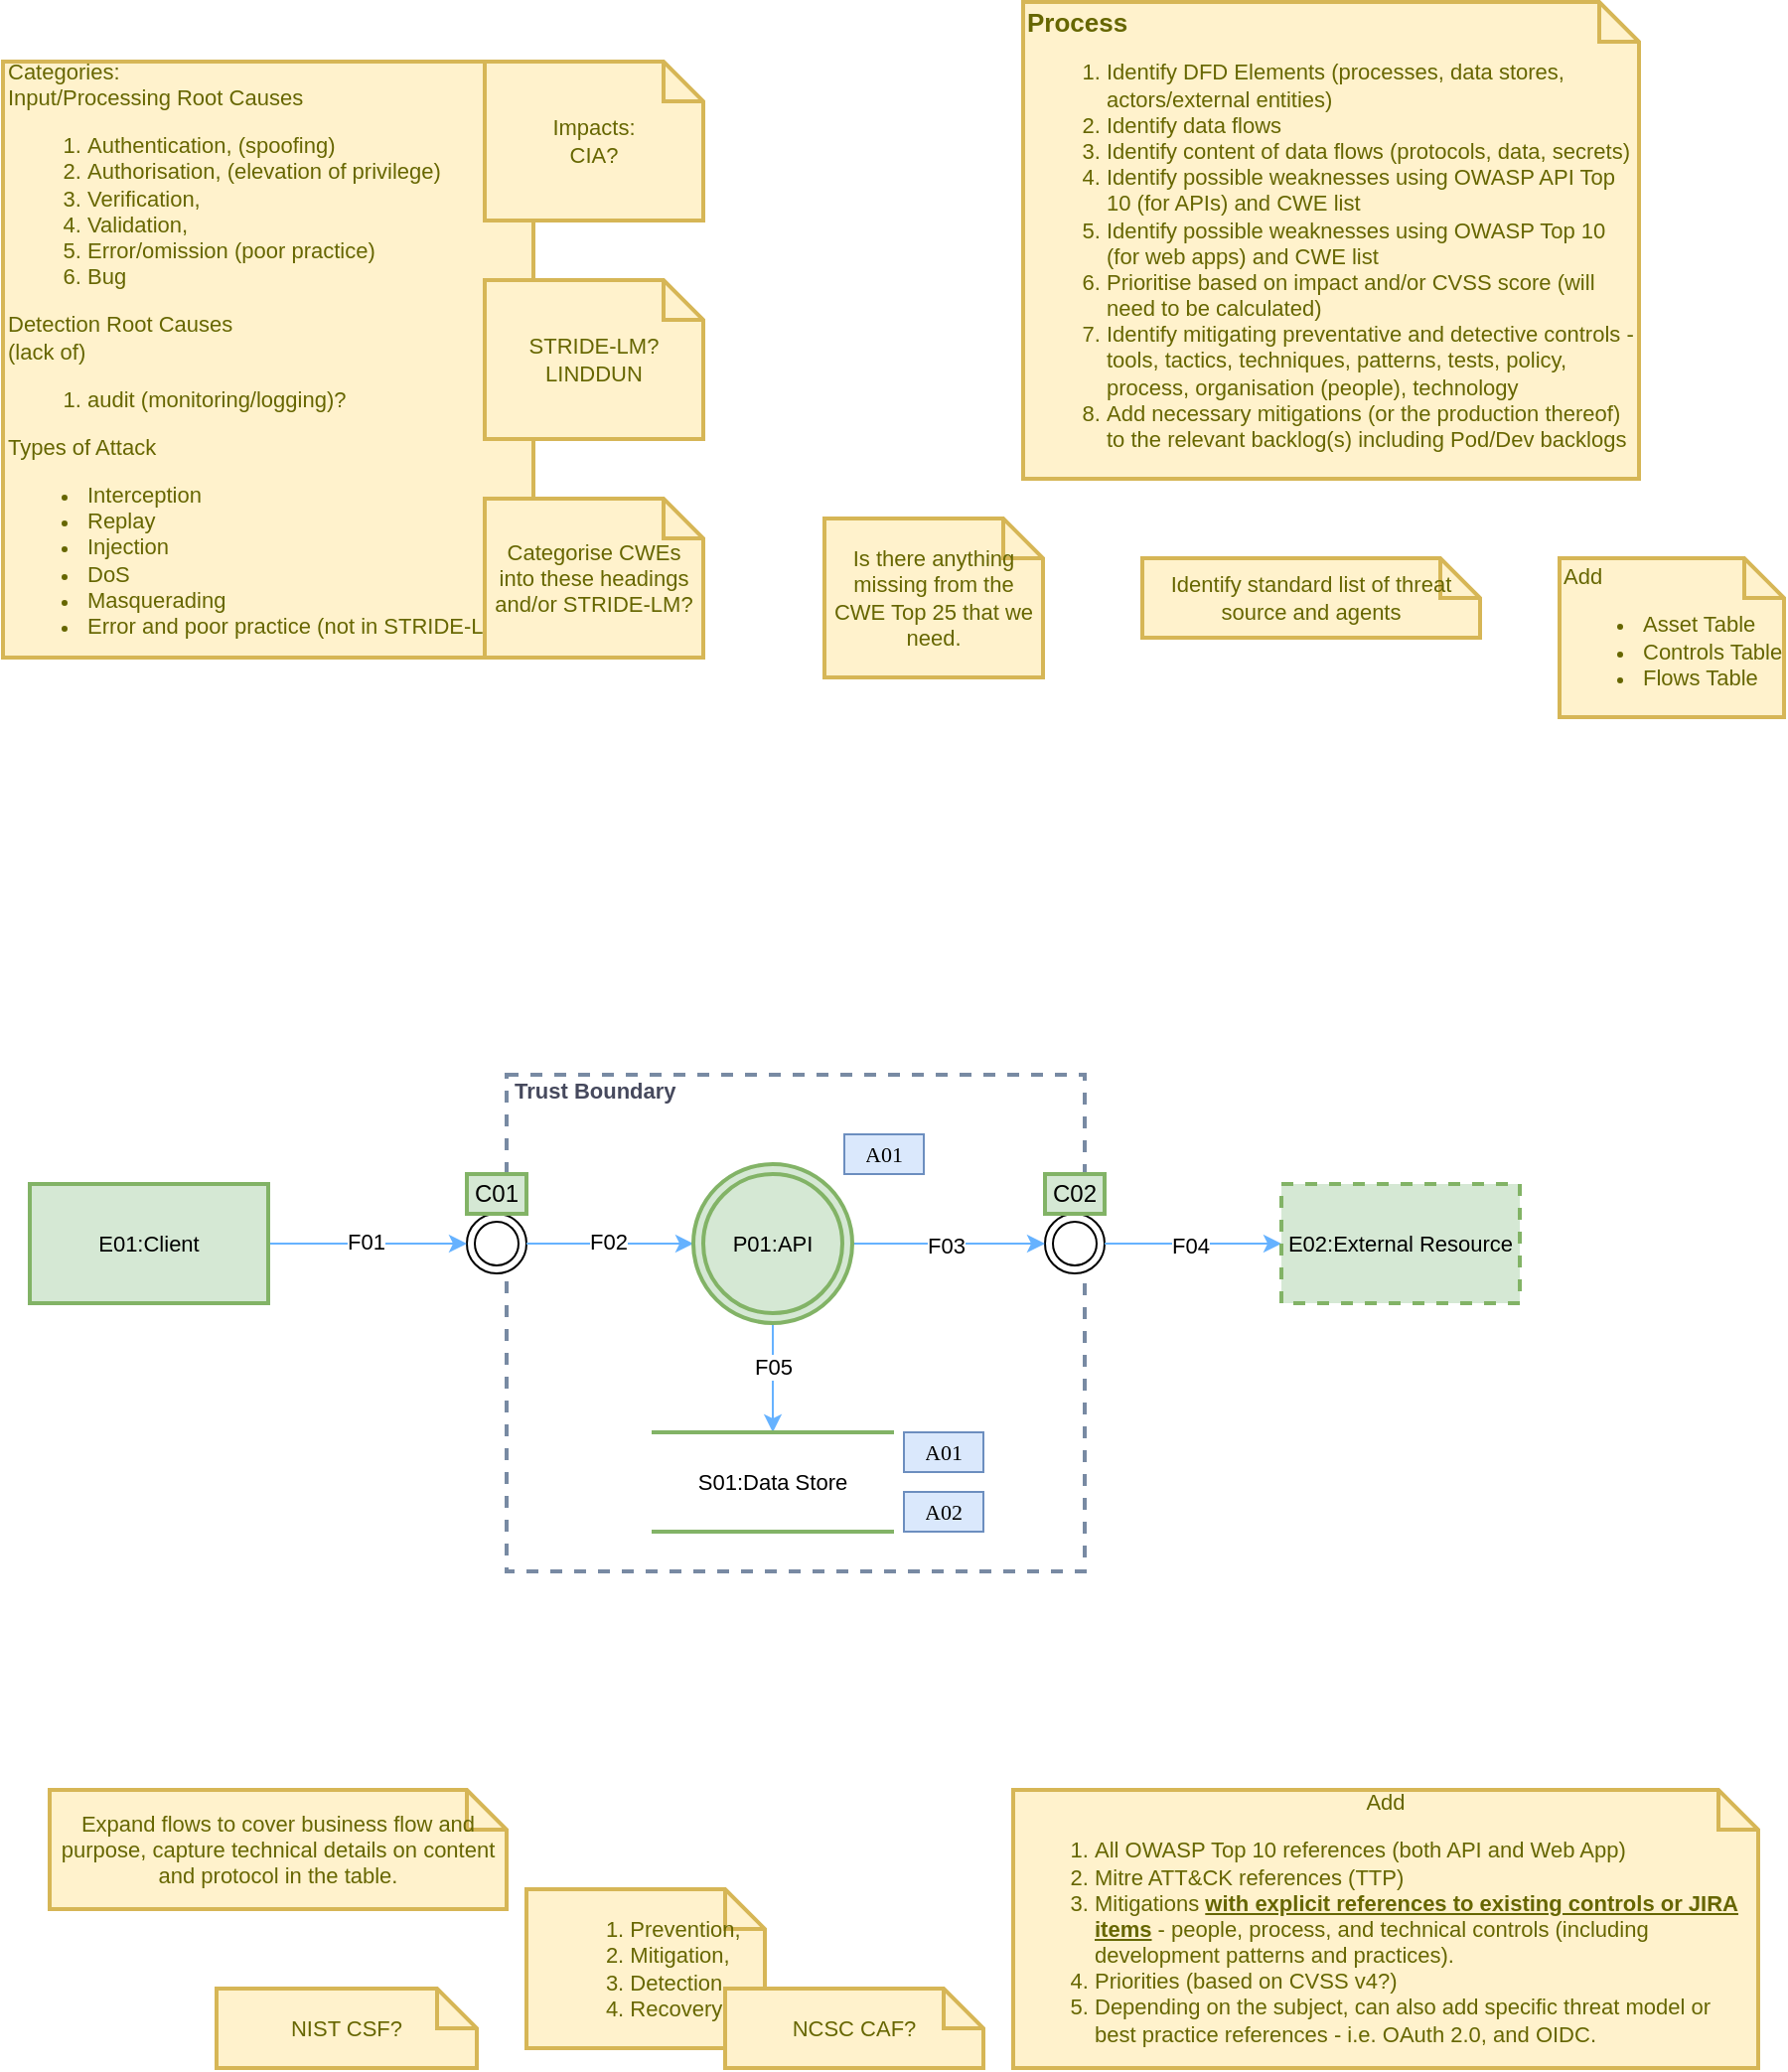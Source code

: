 <mxfile version="22.1.2" type="device">
  <diagram name="Page-1" id="dkiBNy_VU2p00hY21MyY">
    <mxGraphModel dx="984" dy="1916" grid="1" gridSize="10" guides="1" tooltips="1" connect="1" arrows="1" fold="1" page="1" pageScale="1" pageWidth="827" pageHeight="1169" math="0" shadow="0">
      <root>
        <mxCell id="0" />
        <mxCell id="1" style="" parent="0" />
        <mxCell id="ET-E_L0radJHumGL9apl-12" style="edgeStyle=orthogonalEdgeStyle;rounded=0;orthogonalLoop=1;jettySize=auto;html=1;exitX=0.5;exitY=1;exitDx=0;exitDy=0;labelBackgroundColor=none;strokeColor=#788AA3;fontColor=default;fontSize=11;" parent="1" source="ET-E_L0radJHumGL9apl-10" target="ET-E_L0radJHumGL9apl-10" edge="1">
          <mxGeometry relative="1" as="geometry" />
        </mxCell>
        <mxCell id="yTmzzn22rcDXvcjyOprt-44" value="Categories:&lt;br style=&quot;font-size: 11px;&quot;&gt;&lt;span style=&quot;background-color: initial; font-size: 11px;&quot;&gt;Input/Processing Root Causes&lt;/span&gt;&lt;br style=&quot;font-size: 11px;&quot;&gt;&lt;ol style=&quot;font-size: 11px;&quot;&gt;&lt;li style=&quot;font-size: 11px;&quot;&gt;Authentication, (spoofing)&lt;/li&gt;&lt;li style=&quot;font-size: 11px;&quot;&gt;Authorisation, (elevation of privilege)&lt;/li&gt;&lt;li style=&quot;font-size: 11px;&quot;&gt;Verification,&amp;nbsp;&lt;/li&gt;&lt;li style=&quot;font-size: 11px;&quot;&gt;Validation,&lt;/li&gt;&lt;li style=&quot;font-size: 11px;&quot;&gt;Error/omission (poor practice)&lt;/li&gt;&lt;li style=&quot;font-size: 11px;&quot;&gt;Bug&lt;/li&gt;&lt;/ol&gt;&lt;div style=&quot;font-size: 11px;&quot;&gt;Detection Root Causes&amp;nbsp;&lt;/div&gt;(lack of)&lt;ol style=&quot;font-size: 11px;&quot;&gt;&lt;li style=&quot;font-size: 11px;&quot;&gt;audit (monitoring/logging)?&lt;/li&gt;&lt;/ol&gt;&lt;div&gt;Types of Attack&lt;/div&gt;&lt;div style=&quot;font-size: 11px;&quot;&gt;&lt;ul style=&quot;font-size: 11px;&quot;&gt;&lt;li style=&quot;font-size: 11px;&quot;&gt;Interception&lt;/li&gt;&lt;li style=&quot;font-size: 11px;&quot;&gt;Replay&lt;/li&gt;&lt;li style=&quot;font-size: 11px;&quot;&gt;Injection&lt;/li&gt;&lt;li style=&quot;font-size: 11px;&quot;&gt;DoS&lt;/li&gt;&lt;li style=&quot;font-size: 11px;&quot;&gt;Masquerading&lt;/li&gt;&lt;li style=&quot;font-size: 11px;&quot;&gt;Error and poor practice (not in STRIDE-LM)&lt;/li&gt;&lt;/ul&gt;&lt;/div&gt;" style="shape=note;strokeWidth=2;fontSize=11;size=20;whiteSpace=wrap;html=1;fillColor=#fff2cc;strokeColor=#d6b656;fontColor=#666600;align=left;rounded=0;" parent="1" vertex="1">
          <mxGeometry x="26.5" y="-260" width="267" height="300" as="geometry" />
        </mxCell>
        <mxCell id="yTmzzn22rcDXvcjyOprt-45" value="STRIDE-LM?&lt;br style=&quot;font-size: 11px;&quot;&gt;LINDDUN" style="shape=note;strokeWidth=2;fontSize=11;size=20;whiteSpace=wrap;html=1;fillColor=#fff2cc;strokeColor=#d6b656;fontColor=#666600;rounded=0;" parent="1" vertex="1">
          <mxGeometry x="269" y="-150" width="110.0" height="80" as="geometry" />
        </mxCell>
        <mxCell id="yTmzzn22rcDXvcjyOprt-47" value="Impacts:&lt;br style=&quot;font-size: 11px;&quot;&gt;CIA?" style="shape=note;strokeWidth=2;fontSize=11;size=20;whiteSpace=wrap;html=1;fillColor=#fff2cc;strokeColor=#d6b656;fontColor=#666600;rounded=0;" parent="1" vertex="1">
          <mxGeometry x="269" y="-260" width="110.0" height="80" as="geometry" />
        </mxCell>
        <mxCell id="yTmzzn22rcDXvcjyOprt-53" value="" style="orthogonalLoop=1;jettySize=auto;html=1;exitX=0.5;exitY=1;exitDx=0;exitDy=0;rounded=0;" parent="1" source="yTmzzn22rcDXvcjyOprt-52" target="ET-E_L0radJHumGL9apl-4" edge="1">
          <mxGeometry relative="1" as="geometry">
            <mxPoint x="370" y="100" as="sourcePoint" />
            <mxPoint x="412" y="301" as="targetPoint" />
          </mxGeometry>
        </mxCell>
        <mxCell id="yTmzzn22rcDXvcjyOprt-55" value="" style="orthogonalLoop=1;jettySize=auto;html=1;exitX=1;exitY=0.5;exitDx=0;exitDy=0;rounded=0;" parent="1" source="yTmzzn22rcDXvcjyOprt-54" target="ET-E_L0radJHumGL9apl-4" edge="1">
          <mxGeometry relative="1" as="geometry">
            <mxPoint x="91" y="430" as="sourcePoint" />
            <mxPoint x="168" y="680" as="targetPoint" />
          </mxGeometry>
        </mxCell>
        <mxCell id="yTmzzn22rcDXvcjyOprt-57" value="" style="orthogonalLoop=1;jettySize=auto;html=1;exitX=1;exitY=0.5;exitDx=0;exitDy=0;rounded=0;" parent="1" source="yTmzzn22rcDXvcjyOprt-54" target="ET-E_L0radJHumGL9apl-10" edge="1">
          <mxGeometry relative="1" as="geometry">
            <mxPoint x="180" y="480" as="sourcePoint" />
            <mxPoint x="385" y="360" as="targetPoint" />
          </mxGeometry>
        </mxCell>
        <mxCell id="yTmzzn22rcDXvcjyOprt-63" value="" style="orthogonalLoop=1;jettySize=auto;html=1;exitX=0;exitY=0.5;exitDx=0;exitDy=0;rounded=0;" parent="1" source="yTmzzn22rcDXvcjyOprt-30" target="ET-E_L0radJHumGL9apl-4" edge="1">
          <mxGeometry relative="1" as="geometry">
            <mxPoint x="640" y="430" as="sourcePoint" />
            <mxPoint x="418" y="300" as="targetPoint" />
          </mxGeometry>
        </mxCell>
        <mxCell id="yTmzzn22rcDXvcjyOprt-64" value="" style="orthogonalLoop=1;jettySize=auto;html=1;exitX=0;exitY=0.5;exitDx=0;exitDy=0;rounded=0;" parent="1" source="yTmzzn22rcDXvcjyOprt-30" target="ET-E_L0radJHumGL9apl-10" edge="1">
          <mxGeometry relative="1" as="geometry">
            <mxPoint x="640" y="430" as="sourcePoint" />
            <mxPoint x="428" y="310" as="targetPoint" />
          </mxGeometry>
        </mxCell>
        <mxCell id="yTmzzn22rcDXvcjyOprt-83" value="Add&lt;br style=&quot;font-size: 11px;&quot;&gt;&lt;ol style=&quot;font-size: 11px;&quot;&gt;&lt;li style=&quot;text-align: left; font-size: 11px;&quot;&gt;All OWASP Top 10 references (both API and Web App)&lt;/li&gt;&lt;li style=&quot;text-align: left; font-size: 11px;&quot;&gt;Mitre ATT&amp;amp;CK references (TTP)&lt;/li&gt;&lt;li style=&quot;text-align: left; font-size: 11px;&quot;&gt;Mitigations &lt;b style=&quot;font-size: 11px;&quot;&gt;&lt;u style=&quot;font-size: 11px;&quot;&gt;with explicit references to existing controls or JIRA items&lt;/u&gt;&lt;/b&gt;&amp;nbsp;- people, process, and technical controls (including development patterns and practices).&lt;/li&gt;&lt;li style=&quot;text-align: left; font-size: 11px;&quot;&gt;Priorities (based on CVSS v4?)&lt;/li&gt;&lt;li style=&quot;text-align: left; font-size: 11px;&quot;&gt;Depending on the subject, can also add specific threat model or best practice references - i.e. OAuth 2.0, and OIDC.&lt;/li&gt;&lt;/ol&gt;" style="shape=note;strokeWidth=2;fontSize=11;size=20;whiteSpace=wrap;html=1;fillColor=#fff2cc;strokeColor=#d6b656;fontColor=#666600;rounded=0;" parent="1" vertex="1">
          <mxGeometry x="535" y="610" width="375" height="140" as="geometry" />
        </mxCell>
        <mxCell id="yTmzzn22rcDXvcjyOprt-87" value="Identify standard list of threat source and agents" style="shape=note;strokeWidth=2;fontSize=11;size=20;whiteSpace=wrap;html=1;fillColor=#fff2cc;strokeColor=#d6b656;fontColor=#666600;rounded=0;" parent="1" vertex="1">
          <mxGeometry x="600" y="-10" width="170" height="40" as="geometry" />
        </mxCell>
        <mxCell id="yTmzzn22rcDXvcjyOprt-89" value="" style="orthogonalLoop=1;jettySize=auto;html=1;rounded=0;" parent="1" source="yTmzzn22rcDXvcjyOprt-88" edge="1">
          <mxGeometry relative="1" as="geometry">
            <mxPoint x="410" y="100" as="sourcePoint" />
            <mxPoint x="220" y="340" as="targetPoint" />
          </mxGeometry>
        </mxCell>
        <mxCell id="yTmzzn22rcDXvcjyOprt-92" value="" style="orthogonalLoop=1;jettySize=auto;html=1;rounded=0;" parent="1" source="yTmzzn22rcDXvcjyOprt-88" edge="1">
          <mxGeometry relative="1" as="geometry">
            <mxPoint x="250" y="220" as="sourcePoint" />
            <mxPoint x="410" y="390" as="targetPoint" />
          </mxGeometry>
        </mxCell>
        <mxCell id="yTmzzn22rcDXvcjyOprt-95" value="" style="orthogonalLoop=1;jettySize=auto;html=1;entryX=1;entryY=0.5;entryDx=0;entryDy=0;rounded=0;" parent="1" source="yTmzzn22rcDXvcjyOprt-93" target="ET-E_L0radJHumGL9apl-6" edge="1">
          <mxGeometry relative="1" as="geometry">
            <mxPoint x="225" y="510" as="sourcePoint" />
            <mxPoint x="210" y="340" as="targetPoint" />
          </mxGeometry>
        </mxCell>
        <mxCell id="yTmzzn22rcDXvcjyOprt-97" value="" style="orthogonalLoop=1;jettySize=auto;html=1;entryX=0;entryY=0.5;entryDx=0;entryDy=0;rounded=0;" parent="1" source="yTmzzn22rcDXvcjyOprt-93" target="ET-E_L0radJHumGL9apl-7" edge="1">
          <mxGeometry relative="1" as="geometry">
            <mxPoint x="225" y="510" as="sourcePoint" />
            <mxPoint x="540" y="180" as="targetPoint" />
          </mxGeometry>
        </mxCell>
        <mxCell id="yTmzzn22rcDXvcjyOprt-100" value="" style="orthogonalLoop=1;jettySize=auto;html=1;rounded=0;" parent="1" source="yTmzzn22rcDXvcjyOprt-93" target="ET-E_L0radJHumGL9apl-10" edge="1">
          <mxGeometry relative="1" as="geometry">
            <mxPoint x="232.929" y="412.929" as="sourcePoint" />
            <mxPoint x="180" y="350" as="targetPoint" />
          </mxGeometry>
        </mxCell>
        <mxCell id="yTmzzn22rcDXvcjyOprt-109" value="" style="orthogonalLoop=1;jettySize=auto;html=1;rounded=0;" parent="1" source="yTmzzn22rcDXvcjyOprt-108" target="ET-E_L0radJHumGL9apl-4" edge="1">
          <mxGeometry relative="1" as="geometry">
            <mxPoint x="500" y="240" as="sourcePoint" />
            <mxPoint x="426" y="300" as="targetPoint" />
          </mxGeometry>
        </mxCell>
        <mxCell id="yTmzzn22rcDXvcjyOprt-111" value="" style="orthogonalLoop=1;jettySize=auto;html=1;rounded=0;" parent="1" source="yTmzzn22rcDXvcjyOprt-108" target="ET-E_L0radJHumGL9apl-10" edge="1">
          <mxGeometry relative="1" as="geometry">
            <mxPoint x="504" y="218" as="sourcePoint" />
            <mxPoint x="443" y="307" as="targetPoint" />
          </mxGeometry>
        </mxCell>
        <mxCell id="yTmzzn22rcDXvcjyOprt-112" value="" style="orthogonalLoop=1;jettySize=auto;html=1;rounded=0;" parent="1" source="yTmzzn22rcDXvcjyOprt-108" target="ET-E_L0radJHumGL9apl-6" edge="1">
          <mxGeometry relative="1" as="geometry">
            <mxPoint x="610" y="200" as="sourcePoint" />
            <mxPoint x="453" y="317" as="targetPoint" />
          </mxGeometry>
        </mxCell>
        <mxCell id="yTmzzn22rcDXvcjyOprt-113" value="" style="orthogonalLoop=1;jettySize=auto;html=1;rounded=0;" parent="1" source="yTmzzn22rcDXvcjyOprt-108" target="ET-E_L0radJHumGL9apl-7" edge="1">
          <mxGeometry relative="1" as="geometry">
            <mxPoint x="524" y="238" as="sourcePoint" />
            <mxPoint x="463" y="327" as="targetPoint" />
          </mxGeometry>
        </mxCell>
        <mxCell id="yTmzzn22rcDXvcjyOprt-114" value="&lt;div style=&quot;font-size: 11px;&quot;&gt;&lt;span style=&quot;background-color: initial; font-size: 11px;&quot;&gt;Add&lt;/span&gt;&lt;/div&gt;&lt;div style=&quot;font-size: 11px;&quot;&gt;&lt;ul style=&quot;font-size: 11px;&quot;&gt;&lt;li style=&quot;font-size: 11px;&quot;&gt;&lt;span style=&quot;background-color: initial; font-size: 11px;&quot;&gt;Asset Table&lt;/span&gt;&lt;/li&gt;&lt;li style=&quot;font-size: 11px;&quot;&gt;&lt;span style=&quot;background-color: initial; font-size: 11px;&quot;&gt;Controls Table&lt;/span&gt;&lt;/li&gt;&lt;li style=&quot;font-size: 11px;&quot;&gt;&lt;span style=&quot;background-color: initial; font-size: 11px;&quot;&gt;Flows Table&lt;/span&gt;&lt;/li&gt;&lt;/ul&gt;&lt;/div&gt;" style="shape=note;strokeWidth=2;fontSize=11;size=20;whiteSpace=wrap;html=1;fillColor=#fff2cc;strokeColor=#d6b656;fontColor=#666600;align=left;rounded=0;" parent="1" vertex="1">
          <mxGeometry x="810" y="-10" width="113" height="80" as="geometry" />
        </mxCell>
        <mxCell id="yTmzzn22rcDXvcjyOprt-115" value="Categorise CWEs into these headings and/or STRIDE-LM?" style="shape=note;strokeWidth=2;fontSize=11;size=20;whiteSpace=wrap;html=1;fillColor=#fff2cc;strokeColor=#d6b656;fontColor=#666600;rounded=0;" parent="1" vertex="1">
          <mxGeometry x="269" y="-40" width="110.0" height="80" as="geometry" />
        </mxCell>
        <mxCell id="yTmzzn22rcDXvcjyOprt-142" value="" style="orthogonalLoop=1;jettySize=auto;html=1;rounded=0;" parent="1" source="yTmzzn22rcDXvcjyOprt-121" target="ET-E_L0radJHumGL9apl-4" edge="1">
          <mxGeometry relative="1" as="geometry">
            <mxPoint x="110" y="240" as="sourcePoint" />
            <mxPoint x="240" y="260" as="targetPoint" />
          </mxGeometry>
        </mxCell>
        <object label="Assets" id="yTmzzn22rcDXvcjyOprt-116">
          <mxCell parent="0" />
        </object>
        <mxCell id="yTmzzn22rcDXvcjyOprt-2" value="A01" style="text;html=1;align=center;verticalAlign=middle;whiteSpace=wrap;overflow=hidden;fontSize=11;fontFamily=Architects Daughter;rounded=0;labelBackgroundColor=none;fillColor=#dae8fc;strokeColor=#6c8ebf;" parent="yTmzzn22rcDXvcjyOprt-116" vertex="1">
          <mxGeometry x="450" y="280" width="40" height="20" as="geometry" />
        </mxCell>
        <mxCell id="yTmzzn22rcDXvcjyOprt-7" value="A01" style="text;html=1;align=center;verticalAlign=middle;whiteSpace=wrap;overflow=hidden;fontSize=11;fontFamily=Architects Daughter;rounded=0;labelBackgroundColor=none;fillColor=#dae8fc;strokeColor=#6c8ebf;" parent="yTmzzn22rcDXvcjyOprt-116" vertex="1">
          <mxGeometry x="480" y="430" width="40" height="20" as="geometry" />
        </mxCell>
        <mxCell id="yTmzzn22rcDXvcjyOprt-8" value="A02" style="text;html=1;align=center;verticalAlign=middle;whiteSpace=wrap;overflow=hidden;fontSize=11;fontFamily=Architects Daughter;rounded=0;labelBackgroundColor=none;fillColor=#dae8fc;strokeColor=#6c8ebf;" parent="yTmzzn22rcDXvcjyOprt-116" vertex="1">
          <mxGeometry x="480" y="460" width="40" height="20" as="geometry" />
        </mxCell>
        <mxCell id="yTmzzn22rcDXvcjyOprt-117" value="Controls" style="" parent="0" />
        <mxCell id="ET-E_L0radJHumGL9apl-5" value="Trust Boundary" style="html=1;fontColor=#46495D;fontStyle=1;align=left;verticalAlign=top;spacing=0;labelBorderColor=none;fillColor=none;dashed=1;strokeWidth=2;strokeColor=#788AA3;spacingLeft=4;spacingTop=-3;rounded=0;labelBackgroundColor=none;fontSize=11;" parent="yTmzzn22rcDXvcjyOprt-117" vertex="1">
          <mxGeometry x="280" y="250" width="291" height="250" as="geometry" />
        </mxCell>
        <mxCell id="yTmzzn22rcDXvcjyOprt-127" value="" style="ellipse;shape=doubleEllipse;whiteSpace=wrap;html=1;aspect=fixed;rounded=0;" parent="yTmzzn22rcDXvcjyOprt-117" vertex="1">
          <mxGeometry x="260" y="320" width="30" height="30" as="geometry" />
        </mxCell>
        <mxCell id="yTmzzn22rcDXvcjyOprt-130" value="C01" style="text;html=1;strokeColor=#82b366;fillColor=#d5e8d4;align=center;verticalAlign=middle;whiteSpace=wrap;overflow=hidden;strokeWidth=2;rounded=0;" parent="yTmzzn22rcDXvcjyOprt-117" vertex="1">
          <mxGeometry x="260" y="300" width="30" height="20" as="geometry" />
        </mxCell>
        <mxCell id="yTmzzn22rcDXvcjyOprt-128" value="" style="ellipse;shape=doubleEllipse;whiteSpace=wrap;html=1;aspect=fixed;rounded=0;" parent="yTmzzn22rcDXvcjyOprt-117" vertex="1">
          <mxGeometry x="551" y="320" width="30" height="30" as="geometry" />
        </mxCell>
        <mxCell id="yTmzzn22rcDXvcjyOprt-131" value="C02" style="text;html=1;strokeColor=#82b366;fillColor=#d5e8d4;align=center;verticalAlign=middle;whiteSpace=wrap;overflow=hidden;strokeWidth=2;rounded=0;" parent="yTmzzn22rcDXvcjyOprt-117" vertex="1">
          <mxGeometry x="551" y="300" width="30" height="20" as="geometry" />
        </mxCell>
        <mxCell id="yTmzzn22rcDXvcjyOprt-119" value="Threats" parent="0" visible="0" />
        <mxCell id="yTmzzn22rcDXvcjyOprt-27" value="1" style="ellipse;whiteSpace=wrap;html=1;aspect=fixed;fillColor=#f8cecc;strokeColor=#b85450;fontSize=11;rounded=0;" parent="yTmzzn22rcDXvcjyOprt-119" vertex="1">
          <mxGeometry x="344" y="139" width="20" height="20" as="geometry" />
        </mxCell>
        <mxCell id="yTmzzn22rcDXvcjyOprt-33" value="3" style="ellipse;whiteSpace=wrap;html=1;aspect=fixed;fillColor=#f8cecc;strokeColor=#b85450;fontSize=11;rounded=0;" parent="yTmzzn22rcDXvcjyOprt-119" vertex="1">
          <mxGeometry x="364" y="139" width="20" height="20" as="geometry" />
        </mxCell>
        <mxCell id="yTmzzn22rcDXvcjyOprt-37" value="4" style="ellipse;whiteSpace=wrap;html=1;aspect=fixed;fillColor=#f8cecc;strokeColor=#b85450;fontSize=11;rounded=0;" parent="yTmzzn22rcDXvcjyOprt-119" vertex="1">
          <mxGeometry x="384" y="139" width="20" height="20" as="geometry" />
        </mxCell>
        <mxCell id="yTmzzn22rcDXvcjyOprt-51" value="5" style="ellipse;whiteSpace=wrap;html=1;aspect=fixed;fillColor=#f8cecc;strokeColor=#b85450;rounded=0;" parent="yTmzzn22rcDXvcjyOprt-119" vertex="1">
          <mxGeometry x="404" y="139" width="20" height="20" as="geometry" />
        </mxCell>
        <mxCell id="yTmzzn22rcDXvcjyOprt-52" value="6" style="ellipse;whiteSpace=wrap;html=1;aspect=fixed;fillColor=#f8cecc;strokeColor=#b85450;rounded=0;" parent="yTmzzn22rcDXvcjyOprt-119" vertex="1">
          <mxGeometry x="424" y="139" width="20" height="20" as="geometry" />
        </mxCell>
        <mxCell id="yTmzzn22rcDXvcjyOprt-78" value="10" style="ellipse;whiteSpace=wrap;html=1;aspect=fixed;fillColor=#f8cecc;strokeColor=#b85450;rounded=0;" parent="yTmzzn22rcDXvcjyOprt-119" vertex="1">
          <mxGeometry x="444" y="139" width="20" height="20" as="geometry" />
        </mxCell>
        <mxCell id="yTmzzn22rcDXvcjyOprt-102" value="13" style="ellipse;whiteSpace=wrap;html=1;aspect=fixed;fillColor=#f8cecc;strokeColor=#b85450;rounded=0;" parent="yTmzzn22rcDXvcjyOprt-119" vertex="1">
          <mxGeometry x="464" y="139" width="20" height="20" as="geometry" />
        </mxCell>
        <mxCell id="yTmzzn22rcDXvcjyOprt-105" value="14" style="ellipse;whiteSpace=wrap;html=1;aspect=fixed;fillColor=#f8cecc;strokeColor=#b85450;rounded=0;" parent="yTmzzn22rcDXvcjyOprt-119" vertex="1">
          <mxGeometry x="484" y="139" width="20" height="20" as="geometry" />
        </mxCell>
        <mxCell id="yTmzzn22rcDXvcjyOprt-106" value="15" style="ellipse;whiteSpace=wrap;html=1;aspect=fixed;fillColor=#f8cecc;strokeColor=#b85450;rounded=0;" parent="yTmzzn22rcDXvcjyOprt-119" vertex="1">
          <mxGeometry x="504" y="139" width="20" height="20" as="geometry" />
        </mxCell>
        <mxCell id="yTmzzn22rcDXvcjyOprt-108" value="16" style="ellipse;whiteSpace=wrap;html=1;aspect=fixed;fillColor=#f8cecc;strokeColor=#b85450;rounded=0;" parent="yTmzzn22rcDXvcjyOprt-119" vertex="1">
          <mxGeometry x="520" y="180" width="20" height="20" as="geometry" />
        </mxCell>
        <mxCell id="yTmzzn22rcDXvcjyOprt-30" value="2" style="ellipse;whiteSpace=wrap;html=1;aspect=fixed;fillColor=#f8cecc;strokeColor=#b85450;rounded=0;" parent="yTmzzn22rcDXvcjyOprt-119" vertex="1">
          <mxGeometry x="520" y="400" width="20" height="20" as="geometry" />
        </mxCell>
        <mxCell id="yTmzzn22rcDXvcjyOprt-93" value="12" style="ellipse;whiteSpace=wrap;html=1;aspect=fixed;fillColor=#f8cecc;strokeColor=#b85450;rounded=0;" parent="yTmzzn22rcDXvcjyOprt-119" vertex="1">
          <mxGeometry x="414" y="550" width="20" height="20" as="geometry" />
        </mxCell>
        <mxCell id="yTmzzn22rcDXvcjyOprt-54" value="8" style="ellipse;whiteSpace=wrap;html=1;aspect=fixed;fillColor=#f8cecc;strokeColor=#b85450;rounded=0;" parent="yTmzzn22rcDXvcjyOprt-119" vertex="1">
          <mxGeometry x="320" y="410" width="20" height="20" as="geometry" />
        </mxCell>
        <mxCell id="yTmzzn22rcDXvcjyOprt-59" value="7" style="ellipse;whiteSpace=wrap;html=1;aspect=fixed;fillColor=#f8cecc;strokeColor=#b85450;rounded=0;" parent="yTmzzn22rcDXvcjyOprt-119" vertex="1">
          <mxGeometry x="300" y="410" width="20" height="20" as="geometry" />
        </mxCell>
        <mxCell id="yTmzzn22rcDXvcjyOprt-122" value="" style="orthogonalLoop=1;jettySize=auto;html=1;rounded=0;" parent="yTmzzn22rcDXvcjyOprt-119" source="yTmzzn22rcDXvcjyOprt-121" target="ET-E_L0radJHumGL9apl-6" edge="1">
          <mxGeometry relative="1" as="geometry" />
        </mxCell>
        <mxCell id="yTmzzn22rcDXvcjyOprt-121" value="17" style="ellipse;whiteSpace=wrap;html=1;aspect=fixed;fillColor=#f8cecc;strokeColor=#b85450;rounded=0;" parent="yTmzzn22rcDXvcjyOprt-119" vertex="1">
          <mxGeometry x="220" y="200" width="20" height="20" as="geometry" />
        </mxCell>
        <mxCell id="yTmzzn22rcDXvcjyOprt-124" value="" style="orthogonalLoop=1;jettySize=auto;html=1;rounded=0;" parent="yTmzzn22rcDXvcjyOprt-119" source="yTmzzn22rcDXvcjyOprt-123" target="ET-E_L0radJHumGL9apl-7" edge="1">
          <mxGeometry relative="1" as="geometry" />
        </mxCell>
        <mxCell id="yTmzzn22rcDXvcjyOprt-123" value="17" style="ellipse;whiteSpace=wrap;html=1;aspect=fixed;fillColor=#f8cecc;strokeColor=#b85450;rounded=0;" parent="yTmzzn22rcDXvcjyOprt-119" vertex="1">
          <mxGeometry x="670" y="440" width="20" height="20" as="geometry" />
        </mxCell>
        <mxCell id="yTmzzn22rcDXvcjyOprt-150" value="11" style="ellipse;whiteSpace=wrap;html=1;aspect=fixed;fillColor=#f8cecc;strokeColor=#b85450;container=0;rounded=0;" parent="yTmzzn22rcDXvcjyOprt-119" vertex="1">
          <mxGeometry x="560" y="250" width="20" height="20" as="geometry" />
        </mxCell>
        <mxCell id="yTmzzn22rcDXvcjyOprt-88" value="11" style="ellipse;whiteSpace=wrap;html=1;aspect=fixed;fillColor=#f8cecc;strokeColor=#b85450;container=0;rounded=0;" parent="yTmzzn22rcDXvcjyOprt-119" vertex="1">
          <mxGeometry x="300" y="360" width="20" height="20" as="geometry" />
        </mxCell>
        <mxCell id="yTmzzn22rcDXvcjyOprt-154" value="18" style="ellipse;whiteSpace=wrap;html=1;aspect=fixed;fillColor=#f8cecc;strokeColor=#b85450;rounded=0;" parent="yTmzzn22rcDXvcjyOprt-119" vertex="1">
          <mxGeometry x="530" y="140" width="20" height="20" as="geometry" />
        </mxCell>
        <mxCell id="yTmzzn22rcDXvcjyOprt-156" value="19" style="ellipse;whiteSpace=wrap;html=1;aspect=fixed;fillColor=#f8cecc;strokeColor=#b85450;rounded=0;" parent="yTmzzn22rcDXvcjyOprt-119" vertex="1">
          <mxGeometry x="210" y="420" width="20" height="20" as="geometry" />
        </mxCell>
        <mxCell id="yTmzzn22rcDXvcjyOprt-158" value="20" style="ellipse;whiteSpace=wrap;html=1;aspect=fixed;fillColor=#f8cecc;strokeColor=#b85450;rounded=0;" parent="yTmzzn22rcDXvcjyOprt-119" vertex="1">
          <mxGeometry x="190" y="420" width="20" height="20" as="geometry" />
        </mxCell>
        <mxCell id="yTmzzn22rcDXvcjyOprt-126" value="Flows" style="" parent="0" />
        <mxCell id="yTmzzn22rcDXvcjyOprt-3" value="" style="rounded=0;orthogonalLoop=1;jettySize=auto;html=1;labelBackgroundColor=none;strokeColor=#66B2FF;fontColor=default;fontSize=11;fillColor=#dae8fc;" parent="yTmzzn22rcDXvcjyOprt-126" source="ET-E_L0radJHumGL9apl-6" target="yTmzzn22rcDXvcjyOprt-127" edge="1">
          <mxGeometry relative="1" as="geometry">
            <mxPoint x="160" y="330" as="sourcePoint" />
            <mxPoint x="230" y="310" as="targetPoint" />
          </mxGeometry>
        </mxCell>
        <mxCell id="yTmzzn22rcDXvcjyOprt-22" value="F01" style="edgeLabel;html=1;align=center;verticalAlign=middle;resizable=0;points=[];rounded=0;" parent="yTmzzn22rcDXvcjyOprt-3" vertex="1" connectable="0">
          <mxGeometry x="-0.025" y="1" relative="1" as="geometry">
            <mxPoint as="offset" />
          </mxGeometry>
        </mxCell>
        <mxCell id="ET-E_L0radJHumGL9apl-11" value="" style="rounded=0;orthogonalLoop=1;jettySize=auto;html=1;labelBackgroundColor=none;strokeColor=#66B2FF;fontColor=default;fontSize=11;fillColor=#dae8fc;" parent="yTmzzn22rcDXvcjyOprt-126" source="ET-E_L0radJHumGL9apl-4" target="ET-E_L0radJHumGL9apl-10" edge="1">
          <mxGeometry relative="1" as="geometry" />
        </mxCell>
        <mxCell id="yTmzzn22rcDXvcjyOprt-23" value="F05" style="edgeLabel;html=1;align=center;verticalAlign=middle;resizable=0;points=[];rounded=0;" parent="ET-E_L0radJHumGL9apl-11" vertex="1" connectable="0">
          <mxGeometry x="-0.2" relative="1" as="geometry">
            <mxPoint as="offset" />
          </mxGeometry>
        </mxCell>
        <mxCell id="yTmzzn22rcDXvcjyOprt-5" value="" style="rounded=0;orthogonalLoop=1;jettySize=auto;html=1;labelBackgroundColor=none;strokeColor=#66B2FF;fontColor=default;fontSize=11;fillColor=#dae8fc;" parent="yTmzzn22rcDXvcjyOprt-126" source="ET-E_L0radJHumGL9apl-4" target="yTmzzn22rcDXvcjyOprt-128" edge="1">
          <mxGeometry relative="1" as="geometry">
            <mxPoint x="450" y="330" as="sourcePoint" />
            <mxPoint x="540" y="330" as="targetPoint" />
          </mxGeometry>
        </mxCell>
        <mxCell id="yTmzzn22rcDXvcjyOprt-25" value="F03" style="edgeLabel;html=1;align=center;verticalAlign=middle;resizable=0;points=[];rounded=0;" parent="yTmzzn22rcDXvcjyOprt-5" vertex="1" connectable="0">
          <mxGeometry x="-0.044" y="-1" relative="1" as="geometry">
            <mxPoint as="offset" />
          </mxGeometry>
        </mxCell>
        <mxCell id="yTmzzn22rcDXvcjyOprt-134" value="Expand flows to cover business flow and purpose, capture technical details on content and protocol in the table." style="shape=note;strokeWidth=2;fontSize=11;size=20;whiteSpace=wrap;html=1;fillColor=#fff2cc;strokeColor=#d6b656;fontColor=#666600;rounded=0;" parent="yTmzzn22rcDXvcjyOprt-126" vertex="1">
          <mxGeometry x="50" y="610" width="230" height="60" as="geometry" />
        </mxCell>
        <mxCell id="yTmzzn22rcDXvcjyOprt-135" value="" style="rounded=0;orthogonalLoop=1;jettySize=auto;html=1;labelBackgroundColor=none;strokeColor=#66B2FF;fontColor=default;fontSize=11;fillColor=#dae8fc;" parent="yTmzzn22rcDXvcjyOprt-126" source="yTmzzn22rcDXvcjyOprt-127" target="ET-E_L0radJHumGL9apl-4" edge="1">
          <mxGeometry relative="1" as="geometry">
            <mxPoint x="170" y="345" as="sourcePoint" />
            <mxPoint x="250" y="370" as="targetPoint" />
          </mxGeometry>
        </mxCell>
        <mxCell id="yTmzzn22rcDXvcjyOprt-136" value="F02" style="edgeLabel;html=1;align=center;verticalAlign=middle;resizable=0;points=[];rounded=0;" parent="yTmzzn22rcDXvcjyOprt-135" vertex="1" connectable="0">
          <mxGeometry x="-0.025" y="1" relative="1" as="geometry">
            <mxPoint as="offset" />
          </mxGeometry>
        </mxCell>
        <mxCell id="yTmzzn22rcDXvcjyOprt-137" value="" style="rounded=0;orthogonalLoop=1;jettySize=auto;html=1;labelBackgroundColor=none;strokeColor=#66B2FF;fontColor=default;fontSize=11;fillColor=#dae8fc;" parent="yTmzzn22rcDXvcjyOprt-126" source="yTmzzn22rcDXvcjyOprt-128" target="ET-E_L0radJHumGL9apl-7" edge="1">
          <mxGeometry relative="1" as="geometry">
            <mxPoint x="464" y="345" as="sourcePoint" />
            <mxPoint x="630" y="340" as="targetPoint" />
          </mxGeometry>
        </mxCell>
        <mxCell id="yTmzzn22rcDXvcjyOprt-138" value="F04" style="edgeLabel;html=1;align=center;verticalAlign=middle;resizable=0;points=[];rounded=0;" parent="yTmzzn22rcDXvcjyOprt-137" vertex="1" connectable="0">
          <mxGeometry x="-0.044" y="-1" relative="1" as="geometry">
            <mxPoint as="offset" />
          </mxGeometry>
        </mxCell>
        <mxCell id="yTmzzn22rcDXvcjyOprt-141" value="" style="orthogonalLoop=1;jettySize=auto;html=1;rounded=0;" parent="yTmzzn22rcDXvcjyOprt-126" source="yTmzzn22rcDXvcjyOprt-123" target="ET-E_L0radJHumGL9apl-10" edge="1">
          <mxGeometry relative="1" as="geometry">
            <mxPoint x="740" y="500" as="sourcePoint" />
            <mxPoint x="650" y="490" as="targetPoint" />
          </mxGeometry>
        </mxCell>
        <mxCell id="yTmzzn22rcDXvcjyOprt-143" value="Elements" parent="0" />
        <mxCell id="ET-E_L0radJHumGL9apl-6" value="E01:Client" style="rounded=0;whiteSpace=wrap;html=1;labelBackgroundColor=none;fillColor=#d5e8d4;strokeColor=#82b366;fontSize=11;strokeWidth=2;" parent="yTmzzn22rcDXvcjyOprt-143" vertex="1">
          <mxGeometry x="40" y="305" width="120" height="60" as="geometry" />
        </mxCell>
        <mxCell id="ET-E_L0radJHumGL9apl-4" value="P01:API" style="ellipse;shape=doubleEllipse;whiteSpace=wrap;html=1;aspect=fixed;rounded=0;labelBackgroundColor=none;fillColor=#d5e8d4;strokeColor=#82b366;fontSize=11;strokeWidth=2;" parent="yTmzzn22rcDXvcjyOprt-143" vertex="1">
          <mxGeometry x="374" y="295" width="80" height="80" as="geometry" />
        </mxCell>
        <mxCell id="ET-E_L0radJHumGL9apl-10" value="S01:Data Store" style="shape=partialRectangle;whiteSpace=wrap;html=1;left=0;right=0;fillColor=none;rounded=0;labelBackgroundColor=none;strokeColor=#82b366;fontSize=11;strokeWidth=2;" parent="yTmzzn22rcDXvcjyOprt-143" vertex="1">
          <mxGeometry x="354" y="430" width="120" height="50" as="geometry" />
        </mxCell>
        <mxCell id="ET-E_L0radJHumGL9apl-7" value="E02:External Resource" style="rounded=0;whiteSpace=wrap;html=1;labelBackgroundColor=none;fillColor=#d5e8d4;strokeColor=#82b366;fontSize=11;dashed=1;strokeWidth=2;perimeterSpacing=0;" parent="yTmzzn22rcDXvcjyOprt-143" vertex="1">
          <mxGeometry x="670" y="305" width="120" height="60" as="geometry" />
        </mxCell>
        <mxCell id="yTmzzn22rcDXvcjyOprt-144" value="" style="orthogonalLoop=1;jettySize=auto;html=1;rounded=0;" parent="yTmzzn22rcDXvcjyOprt-143" source="yTmzzn22rcDXvcjyOprt-123" edge="1">
          <mxGeometry relative="1" as="geometry">
            <mxPoint x="694" y="451" as="sourcePoint" />
            <mxPoint x="630" y="340" as="targetPoint" />
          </mxGeometry>
        </mxCell>
        <mxCell id="yTmzzn22rcDXvcjyOprt-145" value="" style="orthogonalLoop=1;jettySize=auto;html=1;rounded=0;" parent="yTmzzn22rcDXvcjyOprt-143" source="yTmzzn22rcDXvcjyOprt-123" edge="1">
          <mxGeometry relative="1" as="geometry">
            <mxPoint x="704" y="461" as="sourcePoint" />
            <mxPoint x="510" y="340" as="targetPoint" />
          </mxGeometry>
        </mxCell>
        <mxCell id="yTmzzn22rcDXvcjyOprt-148" value="" style="orthogonalLoop=1;jettySize=auto;html=1;rounded=0;" parent="yTmzzn22rcDXvcjyOprt-143" source="yTmzzn22rcDXvcjyOprt-121" edge="1">
          <mxGeometry relative="1" as="geometry">
            <mxPoint x="714" y="471" as="sourcePoint" />
            <mxPoint x="200" y="330" as="targetPoint" />
          </mxGeometry>
        </mxCell>
        <mxCell id="yTmzzn22rcDXvcjyOprt-149" value="" style="orthogonalLoop=1;jettySize=auto;html=1;rounded=0;" parent="yTmzzn22rcDXvcjyOprt-143" source="yTmzzn22rcDXvcjyOprt-88" edge="1">
          <mxGeometry relative="1" as="geometry">
            <mxPoint x="311" y="386" as="sourcePoint" />
            <mxPoint x="330" y="340" as="targetPoint" />
          </mxGeometry>
        </mxCell>
        <mxCell id="yTmzzn22rcDXvcjyOprt-151" value="" style="orthogonalLoop=1;jettySize=auto;html=1;rounded=0;" parent="yTmzzn22rcDXvcjyOprt-143" source="yTmzzn22rcDXvcjyOprt-150" edge="1">
          <mxGeometry relative="1" as="geometry">
            <mxPoint x="324" y="381" as="sourcePoint" />
            <mxPoint x="500" y="340" as="targetPoint" />
          </mxGeometry>
        </mxCell>
        <mxCell id="yTmzzn22rcDXvcjyOprt-152" value="" style="orthogonalLoop=1;jettySize=auto;html=1;rounded=0;" parent="yTmzzn22rcDXvcjyOprt-143" source="yTmzzn22rcDXvcjyOprt-150" edge="1">
          <mxGeometry relative="1" as="geometry">
            <mxPoint x="334" y="391" as="sourcePoint" />
            <mxPoint x="620" y="340" as="targetPoint" />
          </mxGeometry>
        </mxCell>
        <mxCell id="yTmzzn22rcDXvcjyOprt-160" value="Is there anything missing from the CWE Top 25 that we need." style="shape=note;strokeWidth=2;fontSize=11;size=20;whiteSpace=wrap;html=1;fillColor=#fff2cc;strokeColor=#d6b656;fontColor=#666600;rounded=0;" parent="yTmzzn22rcDXvcjyOprt-143" vertex="1">
          <mxGeometry x="440" y="-30" width="110.0" height="80" as="geometry" />
        </mxCell>
        <mxCell id="yTmzzn22rcDXvcjyOprt-161" value="" style="orthogonalLoop=1;jettySize=auto;html=1;rounded=0;" parent="yTmzzn22rcDXvcjyOprt-143" source="yTmzzn22rcDXvcjyOprt-156" target="ET-E_L0radJHumGL9apl-4" edge="1">
          <mxGeometry relative="1" as="geometry">
            <mxPoint x="320" y="377" as="sourcePoint" />
            <mxPoint x="230" y="350" as="targetPoint" />
          </mxGeometry>
        </mxCell>
        <mxCell id="yTmzzn22rcDXvcjyOprt-162" value="" style="orthogonalLoop=1;jettySize=auto;html=1;rounded=0;" parent="yTmzzn22rcDXvcjyOprt-143" source="yTmzzn22rcDXvcjyOprt-156" target="ET-E_L0radJHumGL9apl-6" edge="1">
          <mxGeometry relative="1" as="geometry">
            <mxPoint x="330" y="387" as="sourcePoint" />
            <mxPoint x="240" y="360" as="targetPoint" />
          </mxGeometry>
        </mxCell>
        <mxCell id="yTmzzn22rcDXvcjyOprt-165" value="&lt;span style=&quot;background-color: initial;&quot;&gt;&lt;b&gt;&lt;font style=&quot;font-size: 13px;&quot;&gt;Process&lt;/font&gt;&lt;/b&gt;&lt;/span&gt;&lt;br&gt;&lt;ol style=&quot;&quot;&gt;&lt;li style=&quot;font-size: 11px;&quot;&gt;Identify DFD Elements (processes, data stores, actors/external entities)&lt;/li&gt;&lt;li style=&quot;&quot;&gt;Identify data flows&lt;/li&gt;&lt;li style=&quot;&quot;&gt;Identify content of data flows (protocols, data, secrets)&lt;/li&gt;&lt;li style=&quot;&quot;&gt;Identify possible weaknesses using OWASP API Top 10 (for APIs) and CWE list&lt;/li&gt;&lt;li style=&quot;border-color: var(--border-color);&quot;&gt;Identify possible weaknesses using OWASP Top 10 (for web apps) and CWE list&lt;/li&gt;&lt;li style=&quot;border-color: var(--border-color);&quot;&gt;Prioritise based on impact and/or CVSS score (will need to be calculated)&lt;/li&gt;&lt;li style=&quot;border-color: var(--border-color);&quot;&gt;Identify mitigating preventative and detective controls - tools, tactics, techniques, patterns, tests, policy, process, organisation (people), technology&lt;/li&gt;&lt;li style=&quot;border-color: var(--border-color);&quot;&gt;Add necessary mitigations (or the production thereof) to the relevant backlog(s) including Pod/Dev backlogs&lt;/li&gt;&lt;/ol&gt;" style="shape=note;strokeWidth=2;fontSize=11;size=20;whiteSpace=wrap;html=1;fillColor=#fff2cc;strokeColor=#d6b656;fontColor=#666600;align=left;rounded=0;" parent="yTmzzn22rcDXvcjyOprt-143" vertex="1">
          <mxGeometry x="540" y="-290" width="310" height="240" as="geometry" />
        </mxCell>
        <mxCell id="yTmzzn22rcDXvcjyOprt-171" value="&lt;div style=&quot;text-align: left; font-size: 11px;&quot;&gt;&lt;ol style=&quot;font-size: 11px;&quot;&gt;&lt;li style=&quot;font-size: 11px;&quot;&gt;&lt;span style=&quot;background-color: initial; font-size: 11px;&quot;&gt;Prevention,&lt;/span&gt;&lt;/li&gt;&lt;li style=&quot;font-size: 11px;&quot;&gt;&lt;span style=&quot;background-color: initial; font-size: 11px;&quot;&gt;Mitigation,&lt;/span&gt;&lt;/li&gt;&lt;li style=&quot;font-size: 11px;&quot;&gt;&lt;span style=&quot;background-color: initial; font-size: 11px;&quot;&gt;Detection,&lt;/span&gt;&lt;/li&gt;&lt;li style=&quot;font-size: 11px;&quot;&gt;&lt;span style=&quot;background-color: initial; font-size: 11px;&quot;&gt;Recovery&lt;/span&gt;&lt;/li&gt;&lt;/ol&gt;&lt;/div&gt;" style="shape=note;strokeWidth=2;fontSize=11;size=20;whiteSpace=wrap;html=1;fillColor=#fff2cc;strokeColor=#d6b656;fontColor=#666600;rounded=0;" parent="yTmzzn22rcDXvcjyOprt-143" vertex="1">
          <mxGeometry x="290" y="660" width="120" height="80" as="geometry" />
        </mxCell>
        <mxCell id="yTmzzn22rcDXvcjyOprt-172" value="NIST CSF?" style="shape=note;strokeWidth=2;fontSize=11;size=20;whiteSpace=wrap;html=1;fillColor=#fff2cc;strokeColor=#d6b656;fontColor=#666600;rounded=0;" parent="yTmzzn22rcDXvcjyOprt-143" vertex="1">
          <mxGeometry x="134" y="710" width="131" height="40" as="geometry" />
        </mxCell>
        <mxCell id="yTmzzn22rcDXvcjyOprt-173" value="NCSC CAF?" style="shape=note;strokeWidth=2;fontSize=11;size=20;whiteSpace=wrap;html=1;fillColor=#fff2cc;strokeColor=#d6b656;fontColor=#666600;rounded=0;" parent="yTmzzn22rcDXvcjyOprt-143" vertex="1">
          <mxGeometry x="390" y="710" width="130" height="40" as="geometry" />
        </mxCell>
      </root>
    </mxGraphModel>
  </diagram>
</mxfile>
